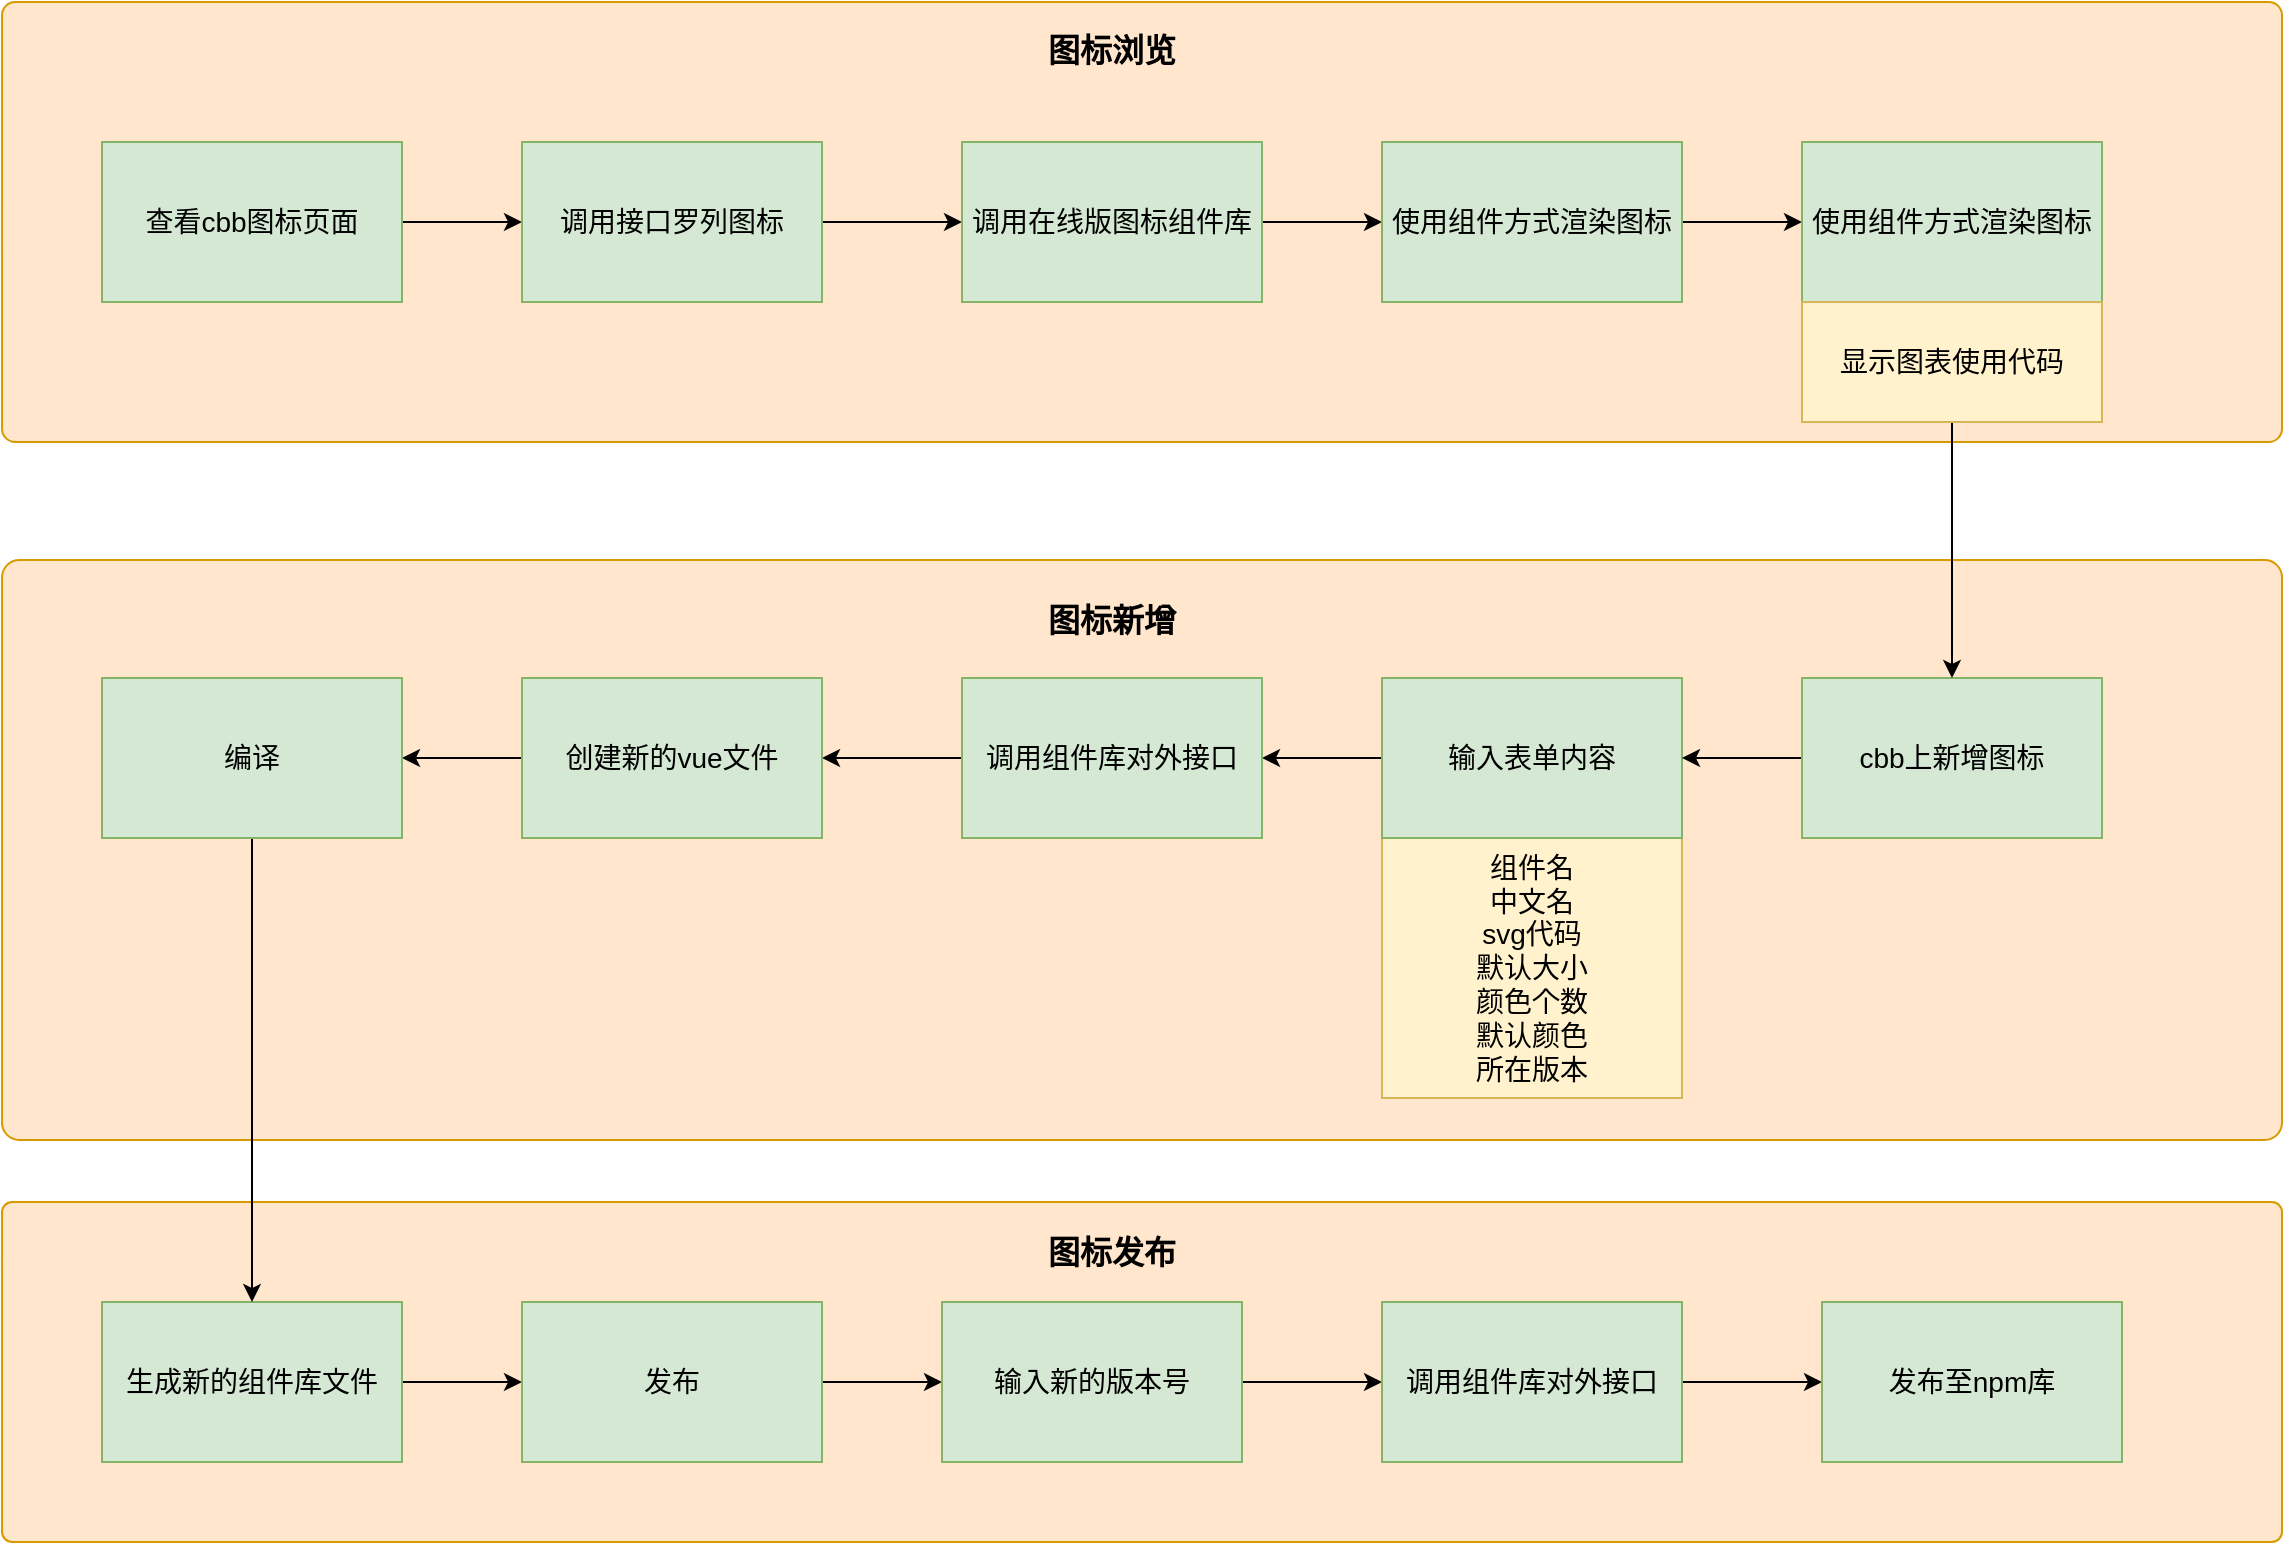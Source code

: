 <mxfile version="14.6.11" type="github">
  <diagram id="onAJnXxT8Nkg-IWg8Pun" name="第 1 页">
    <mxGraphModel dx="1422" dy="1931" grid="1" gridSize="10" guides="1" tooltips="1" connect="1" arrows="1" fold="1" page="1" pageScale="1" pageWidth="827" pageHeight="1169" math="0" shadow="0">
      <root>
        <mxCell id="0" />
        <mxCell id="1" parent="0" />
        <mxCell id="DTWknUlmrkSnQhSk17Vn-41" value="" style="rounded=1;whiteSpace=wrap;html=1;fontSize=14;fillColor=#ffe6cc;strokeColor=#d79b00;arcSize=3;" vertex="1" parent="1">
          <mxGeometry x="30" y="570" width="1140" height="170" as="geometry" />
        </mxCell>
        <mxCell id="DTWknUlmrkSnQhSk17Vn-40" value="" style="rounded=1;whiteSpace=wrap;html=1;fontSize=14;fillColor=#ffe6cc;strokeColor=#d79b00;arcSize=3;" vertex="1" parent="1">
          <mxGeometry x="30" y="249" width="1140" height="290" as="geometry" />
        </mxCell>
        <mxCell id="DTWknUlmrkSnQhSk17Vn-35" value="" style="rounded=1;whiteSpace=wrap;html=1;fontSize=14;fillColor=#ffe6cc;strokeColor=#d79b00;arcSize=3;" vertex="1" parent="1">
          <mxGeometry x="30" y="-30" width="1140" height="220" as="geometry" />
        </mxCell>
        <mxCell id="DTWknUlmrkSnQhSk17Vn-20" value="" style="edgeStyle=orthogonalEdgeStyle;rounded=0;orthogonalLoop=1;jettySize=auto;html=1;fontSize=14;" edge="1" parent="1" source="DTWknUlmrkSnQhSk17Vn-1" target="DTWknUlmrkSnQhSk17Vn-5">
          <mxGeometry relative="1" as="geometry" />
        </mxCell>
        <mxCell id="DTWknUlmrkSnQhSk17Vn-1" value="查看cbb图标页面" style="rounded=0;whiteSpace=wrap;html=1;fillColor=#d5e8d4;strokeColor=#82b366;fontSize=14;" vertex="1" parent="1">
          <mxGeometry x="80" y="40" width="150" height="80" as="geometry" />
        </mxCell>
        <mxCell id="DTWknUlmrkSnQhSk17Vn-2" value="组件名&lt;br style=&quot;font-size: 14px;&quot;&gt;中文名&lt;br style=&quot;font-size: 14px;&quot;&gt;svg代码&lt;br style=&quot;font-size: 14px;&quot;&gt;默认大小&lt;br style=&quot;font-size: 14px;&quot;&gt;颜色个数&lt;br style=&quot;font-size: 14px;&quot;&gt;默认颜色&lt;br style=&quot;font-size: 14px;&quot;&gt;所在版本" style="rounded=0;whiteSpace=wrap;html=1;fontSize=14;fillColor=#fff2cc;strokeColor=#d6b656;" vertex="1" parent="1">
          <mxGeometry x="720" y="388" width="150" height="130" as="geometry" />
        </mxCell>
        <mxCell id="DTWknUlmrkSnQhSk17Vn-22" value="" style="edgeStyle=orthogonalEdgeStyle;rounded=0;orthogonalLoop=1;jettySize=auto;html=1;fontSize=14;" edge="1" parent="1" source="DTWknUlmrkSnQhSk17Vn-5" target="DTWknUlmrkSnQhSk17Vn-6">
          <mxGeometry relative="1" as="geometry" />
        </mxCell>
        <mxCell id="DTWknUlmrkSnQhSk17Vn-5" value="&lt;font style=&quot;font-size: 14px&quot;&gt;调用接口罗列图标&lt;/font&gt;" style="rounded=0;whiteSpace=wrap;html=1;fillColor=#d5e8d4;strokeColor=#82b366;" vertex="1" parent="1">
          <mxGeometry x="290" y="40" width="150" height="80" as="geometry" />
        </mxCell>
        <mxCell id="DTWknUlmrkSnQhSk17Vn-23" value="" style="edgeStyle=orthogonalEdgeStyle;rounded=0;orthogonalLoop=1;jettySize=auto;html=1;fontSize=14;" edge="1" parent="1" source="DTWknUlmrkSnQhSk17Vn-6" target="DTWknUlmrkSnQhSk17Vn-7">
          <mxGeometry relative="1" as="geometry" />
        </mxCell>
        <mxCell id="DTWknUlmrkSnQhSk17Vn-6" value="&lt;span style=&quot;font-size: 14px&quot;&gt;调用在线版图标组件库&lt;/span&gt;" style="rounded=0;whiteSpace=wrap;html=1;fillColor=#d5e8d4;strokeColor=#82b366;" vertex="1" parent="1">
          <mxGeometry x="510" y="40" width="150" height="80" as="geometry" />
        </mxCell>
        <mxCell id="DTWknUlmrkSnQhSk17Vn-24" value="" style="edgeStyle=orthogonalEdgeStyle;rounded=0;orthogonalLoop=1;jettySize=auto;html=1;fontSize=14;" edge="1" parent="1" source="DTWknUlmrkSnQhSk17Vn-7" target="DTWknUlmrkSnQhSk17Vn-8">
          <mxGeometry relative="1" as="geometry" />
        </mxCell>
        <mxCell id="DTWknUlmrkSnQhSk17Vn-7" value="&lt;span style=&quot;font-size: 14px&quot;&gt;使用组件方式渲染图标&lt;/span&gt;" style="rounded=0;whiteSpace=wrap;html=1;fillColor=#d5e8d4;strokeColor=#82b366;" vertex="1" parent="1">
          <mxGeometry x="720" y="40" width="150" height="80" as="geometry" />
        </mxCell>
        <mxCell id="DTWknUlmrkSnQhSk17Vn-8" value="&lt;span style=&quot;font-size: 14px&quot;&gt;使用组件方式渲染图标&lt;/span&gt;" style="rounded=0;whiteSpace=wrap;html=1;fillColor=#d5e8d4;strokeColor=#82b366;" vertex="1" parent="1">
          <mxGeometry x="930" y="40" width="150" height="80" as="geometry" />
        </mxCell>
        <mxCell id="DTWknUlmrkSnQhSk17Vn-27" value="" style="edgeStyle=orthogonalEdgeStyle;rounded=0;orthogonalLoop=1;jettySize=auto;html=1;fontSize=14;" edge="1" parent="1" source="DTWknUlmrkSnQhSk17Vn-9" target="DTWknUlmrkSnQhSk17Vn-11">
          <mxGeometry relative="1" as="geometry" />
        </mxCell>
        <mxCell id="DTWknUlmrkSnQhSk17Vn-9" value="&lt;span style=&quot;font-size: 14px&quot;&gt;输入表单内容&lt;/span&gt;" style="rounded=0;whiteSpace=wrap;html=1;fillColor=#d5e8d4;strokeColor=#82b366;" vertex="1" parent="1">
          <mxGeometry x="720" y="308" width="150" height="80" as="geometry" />
        </mxCell>
        <mxCell id="DTWknUlmrkSnQhSk17Vn-26" value="" style="edgeStyle=orthogonalEdgeStyle;rounded=0;orthogonalLoop=1;jettySize=auto;html=1;fontSize=14;" edge="1" parent="1" source="DTWknUlmrkSnQhSk17Vn-10" target="DTWknUlmrkSnQhSk17Vn-9">
          <mxGeometry relative="1" as="geometry" />
        </mxCell>
        <mxCell id="DTWknUlmrkSnQhSk17Vn-10" value="&lt;span style=&quot;font-size: 14px&quot;&gt;cbb上新增图标&lt;/span&gt;" style="rounded=0;whiteSpace=wrap;html=1;fillColor=#d5e8d4;strokeColor=#82b366;" vertex="1" parent="1">
          <mxGeometry x="930" y="308" width="150" height="80" as="geometry" />
        </mxCell>
        <mxCell id="DTWknUlmrkSnQhSk17Vn-28" value="" style="edgeStyle=orthogonalEdgeStyle;rounded=0;orthogonalLoop=1;jettySize=auto;html=1;fontSize=14;" edge="1" parent="1" source="DTWknUlmrkSnQhSk17Vn-11" target="DTWknUlmrkSnQhSk17Vn-12">
          <mxGeometry relative="1" as="geometry" />
        </mxCell>
        <mxCell id="DTWknUlmrkSnQhSk17Vn-11" value="&lt;span style=&quot;font-size: 14px&quot;&gt;调用组件库对外接口&lt;/span&gt;" style="rounded=0;whiteSpace=wrap;html=1;fillColor=#d5e8d4;strokeColor=#82b366;" vertex="1" parent="1">
          <mxGeometry x="510" y="308" width="150" height="80" as="geometry" />
        </mxCell>
        <mxCell id="DTWknUlmrkSnQhSk17Vn-29" value="" style="edgeStyle=orthogonalEdgeStyle;rounded=0;orthogonalLoop=1;jettySize=auto;html=1;fontSize=14;" edge="1" parent="1" source="DTWknUlmrkSnQhSk17Vn-12" target="DTWknUlmrkSnQhSk17Vn-14">
          <mxGeometry relative="1" as="geometry" />
        </mxCell>
        <mxCell id="DTWknUlmrkSnQhSk17Vn-12" value="&lt;span style=&quot;font-size: 14px&quot;&gt;创建新的vue文件&lt;/span&gt;" style="rounded=0;whiteSpace=wrap;html=1;fillColor=#d5e8d4;strokeColor=#82b366;" vertex="1" parent="1">
          <mxGeometry x="290" y="308" width="150" height="80" as="geometry" />
        </mxCell>
        <mxCell id="DTWknUlmrkSnQhSk17Vn-31" value="" style="edgeStyle=orthogonalEdgeStyle;rounded=0;orthogonalLoop=1;jettySize=auto;html=1;fontSize=14;" edge="1" parent="1" source="DTWknUlmrkSnQhSk17Vn-13" target="DTWknUlmrkSnQhSk17Vn-16">
          <mxGeometry relative="1" as="geometry" />
        </mxCell>
        <mxCell id="DTWknUlmrkSnQhSk17Vn-13" value="&lt;span style=&quot;font-size: 14px&quot;&gt;生成新的组件库文件&lt;/span&gt;" style="rounded=0;whiteSpace=wrap;html=1;fillColor=#d5e8d4;strokeColor=#82b366;" vertex="1" parent="1">
          <mxGeometry x="80" y="620" width="150" height="80" as="geometry" />
        </mxCell>
        <mxCell id="DTWknUlmrkSnQhSk17Vn-30" value="" style="edgeStyle=orthogonalEdgeStyle;rounded=0;orthogonalLoop=1;jettySize=auto;html=1;fontSize=14;" edge="1" parent="1" source="DTWknUlmrkSnQhSk17Vn-14" target="DTWknUlmrkSnQhSk17Vn-13">
          <mxGeometry relative="1" as="geometry" />
        </mxCell>
        <mxCell id="DTWknUlmrkSnQhSk17Vn-14" value="&lt;span style=&quot;font-size: 14px&quot;&gt;编译&lt;/span&gt;" style="rounded=0;whiteSpace=wrap;html=1;fillColor=#d5e8d4;strokeColor=#82b366;" vertex="1" parent="1">
          <mxGeometry x="80" y="308" width="150" height="80" as="geometry" />
        </mxCell>
        <mxCell id="DTWknUlmrkSnQhSk17Vn-32" value="" style="edgeStyle=orthogonalEdgeStyle;rounded=0;orthogonalLoop=1;jettySize=auto;html=1;fontSize=14;" edge="1" parent="1" source="DTWknUlmrkSnQhSk17Vn-16" target="DTWknUlmrkSnQhSk17Vn-17">
          <mxGeometry relative="1" as="geometry" />
        </mxCell>
        <mxCell id="DTWknUlmrkSnQhSk17Vn-16" value="&lt;span style=&quot;font-size: 14px&quot;&gt;发布&lt;/span&gt;" style="rounded=0;whiteSpace=wrap;html=1;fillColor=#d5e8d4;strokeColor=#82b366;" vertex="1" parent="1">
          <mxGeometry x="290" y="620" width="150" height="80" as="geometry" />
        </mxCell>
        <mxCell id="DTWknUlmrkSnQhSk17Vn-33" value="" style="edgeStyle=orthogonalEdgeStyle;rounded=0;orthogonalLoop=1;jettySize=auto;html=1;fontSize=14;" edge="1" parent="1" source="DTWknUlmrkSnQhSk17Vn-17" target="DTWknUlmrkSnQhSk17Vn-18">
          <mxGeometry relative="1" as="geometry" />
        </mxCell>
        <mxCell id="DTWknUlmrkSnQhSk17Vn-17" value="&lt;span style=&quot;font-size: 14px&quot;&gt;输入新的版本号&lt;/span&gt;" style="rounded=0;whiteSpace=wrap;html=1;fillColor=#d5e8d4;strokeColor=#82b366;" vertex="1" parent="1">
          <mxGeometry x="500" y="620" width="150" height="80" as="geometry" />
        </mxCell>
        <mxCell id="DTWknUlmrkSnQhSk17Vn-34" value="" style="edgeStyle=orthogonalEdgeStyle;rounded=0;orthogonalLoop=1;jettySize=auto;html=1;fontSize=14;" edge="1" parent="1" source="DTWknUlmrkSnQhSk17Vn-18" target="DTWknUlmrkSnQhSk17Vn-19">
          <mxGeometry relative="1" as="geometry" />
        </mxCell>
        <mxCell id="DTWknUlmrkSnQhSk17Vn-18" value="&lt;span style=&quot;font-size: 14px&quot;&gt;调用组件库对外接口&lt;/span&gt;" style="rounded=0;whiteSpace=wrap;html=1;fillColor=#d5e8d4;strokeColor=#82b366;" vertex="1" parent="1">
          <mxGeometry x="720" y="620" width="150" height="80" as="geometry" />
        </mxCell>
        <mxCell id="DTWknUlmrkSnQhSk17Vn-19" value="&lt;span style=&quot;font-size: 14px&quot;&gt;发布至npm库&lt;/span&gt;" style="rounded=0;whiteSpace=wrap;html=1;fillColor=#d5e8d4;strokeColor=#82b366;" vertex="1" parent="1">
          <mxGeometry x="940" y="620" width="150" height="80" as="geometry" />
        </mxCell>
        <mxCell id="DTWknUlmrkSnQhSk17Vn-36" value="&lt;b&gt;&lt;font style=&quot;font-size: 16px&quot;&gt;图标浏览&lt;/font&gt;&lt;/b&gt;" style="text;html=1;strokeColor=none;fillColor=none;align=center;verticalAlign=middle;whiteSpace=wrap;rounded=0;fontSize=14;" vertex="1" parent="1">
          <mxGeometry x="520" y="-16" width="130" height="20" as="geometry" />
        </mxCell>
        <mxCell id="DTWknUlmrkSnQhSk17Vn-39" value="" style="edgeStyle=orthogonalEdgeStyle;rounded=0;orthogonalLoop=1;jettySize=auto;html=1;fontSize=14;" edge="1" parent="1" source="DTWknUlmrkSnQhSk17Vn-37" target="DTWknUlmrkSnQhSk17Vn-10">
          <mxGeometry relative="1" as="geometry" />
        </mxCell>
        <mxCell id="DTWknUlmrkSnQhSk17Vn-37" value="显示图表使用代码" style="rounded=0;whiteSpace=wrap;html=1;fontSize=14;fillColor=#fff2cc;strokeColor=#d6b656;" vertex="1" parent="1">
          <mxGeometry x="930" y="120" width="150" height="60" as="geometry" />
        </mxCell>
        <mxCell id="DTWknUlmrkSnQhSk17Vn-42" value="&lt;b&gt;&lt;font style=&quot;font-size: 16px&quot;&gt;图标新增&lt;/font&gt;&lt;/b&gt;" style="text;html=1;strokeColor=none;fillColor=none;align=center;verticalAlign=middle;whiteSpace=wrap;rounded=0;fontSize=14;" vertex="1" parent="1">
          <mxGeometry x="520" y="269" width="130" height="20" as="geometry" />
        </mxCell>
        <mxCell id="DTWknUlmrkSnQhSk17Vn-44" value="&lt;b&gt;&lt;font style=&quot;font-size: 16px&quot;&gt;图标发布&lt;/font&gt;&lt;/b&gt;" style="text;html=1;strokeColor=none;fillColor=none;align=center;verticalAlign=middle;whiteSpace=wrap;rounded=0;fontSize=14;" vertex="1" parent="1">
          <mxGeometry x="520" y="585" width="130" height="20" as="geometry" />
        </mxCell>
      </root>
    </mxGraphModel>
  </diagram>
</mxfile>
